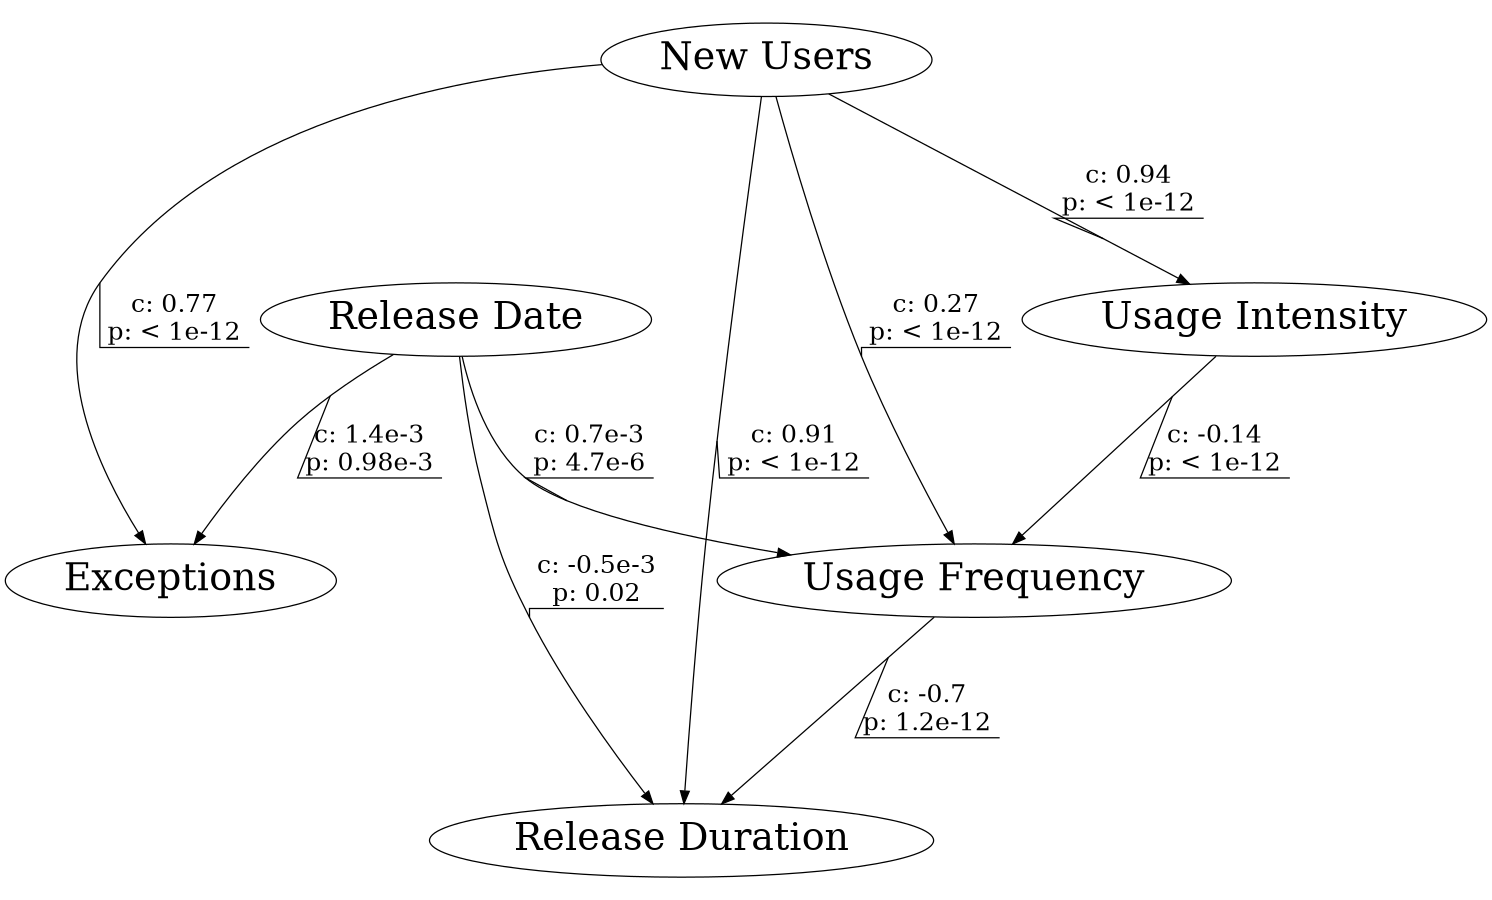 digraph {
	size="10,6";ratio=fill;
	node[fontsize=30];
	edge [ decorate=true,  fontsize=20];
  "Release Date" ;
  "New Users" ;
  "Exceptions" ;
  "Usage Intensity" ;
  "Release Duration" ;
  "Usage Frequency" ;
  edge [dir=forward,label=" c: 1.4e-3 \n p: 0.98e-3 "] "Release Date" -> "Exceptions" ;
  edge [dir=forward,label=" c: -0.5e-3 \n p: 0.02 "] "Release Date" -> "Release Duration" ;
  edge [dir=forward,label=" c: 0.7e-3 \n p: 4.7e-6 "] "Release Date" -> "Usage Frequency" ;
  edge [dir=forward,label=" c: 0.77 \n p: < 1e-12 "] "New Users" -> "Exceptions" ;
  edge [dir=forward,label=" c: 0.94 \n p: < 1e-12 "] "New Users" -> "Usage Intensity" ;
  edge [dir=forward,label=" c: 0.91 \n p: < 1e-12 "] "New Users" -> "Release Duration" ;
  edge [dir=forward,label=" c: 0.27 \n p: < 1e-12 "] "New Users" -> "Usage Frequency" ;
  edge [dir=forward,label=" c: -0.14 \n p: < 1e-12 "] "Usage Intensity" -> "Usage Frequency" ;
  edge [dir=forward,label=" c: -0.7 \n p: 1.2e-12 "] "Usage Frequency" -> "Release Duration" ;
}
